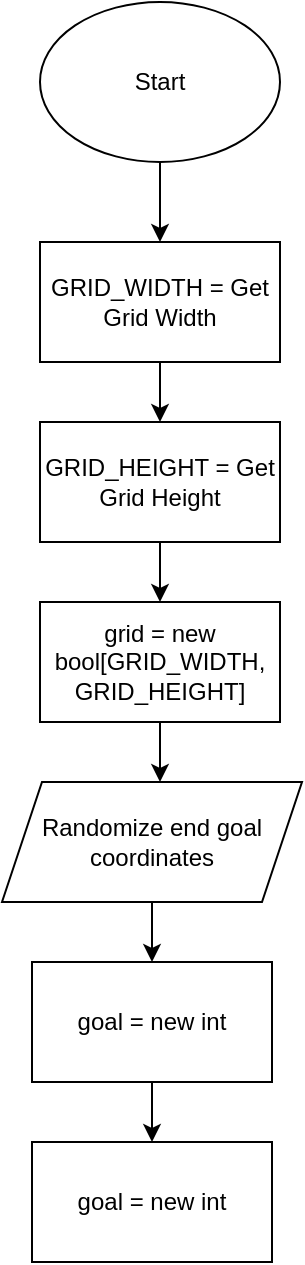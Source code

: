 <mxfile version="16.2.4" type="github">
  <diagram id="7w5shZzXePETHSVYoWxc" name="Page-1">
    <mxGraphModel dx="782" dy="706" grid="1" gridSize="10" guides="1" tooltips="1" connect="1" arrows="1" fold="1" page="1" pageScale="1" pageWidth="850" pageHeight="1100" math="0" shadow="0">
      <root>
        <mxCell id="0" />
        <mxCell id="1" parent="0" />
        <mxCell id="6B_npjOtoBmQOe1TR8oO-1" style="edgeStyle=orthogonalEdgeStyle;rounded=0;orthogonalLoop=1;jettySize=auto;html=1;exitX=0.5;exitY=1;exitDx=0;exitDy=0;" edge="1" parent="1" source="KBZl2YYVLOGSF0I40q8S-2">
          <mxGeometry relative="1" as="geometry">
            <mxPoint x="400" y="440" as="targetPoint" />
          </mxGeometry>
        </mxCell>
        <mxCell id="KBZl2YYVLOGSF0I40q8S-2" value="Start" style="ellipse;whiteSpace=wrap;html=1;" parent="1" vertex="1">
          <mxGeometry x="340" y="320" width="120" height="80" as="geometry" />
        </mxCell>
        <mxCell id="6B_npjOtoBmQOe1TR8oO-4" value="" style="edgeStyle=orthogonalEdgeStyle;rounded=0;orthogonalLoop=1;jettySize=auto;html=1;" edge="1" parent="1" source="6B_npjOtoBmQOe1TR8oO-2" target="6B_npjOtoBmQOe1TR8oO-3">
          <mxGeometry relative="1" as="geometry" />
        </mxCell>
        <mxCell id="6B_npjOtoBmQOe1TR8oO-2" value="GRID_WIDTH = Get Grid Width" style="rounded=0;whiteSpace=wrap;html=1;" vertex="1" parent="1">
          <mxGeometry x="340" y="440" width="120" height="60" as="geometry" />
        </mxCell>
        <mxCell id="6B_npjOtoBmQOe1TR8oO-6" value="" style="edgeStyle=orthogonalEdgeStyle;rounded=0;orthogonalLoop=1;jettySize=auto;html=1;" edge="1" parent="1" source="6B_npjOtoBmQOe1TR8oO-3" target="6B_npjOtoBmQOe1TR8oO-5">
          <mxGeometry relative="1" as="geometry" />
        </mxCell>
        <mxCell id="6B_npjOtoBmQOe1TR8oO-3" value="GRID_HEIGHT = Get Grid Height" style="rounded=0;whiteSpace=wrap;html=1;" vertex="1" parent="1">
          <mxGeometry x="340" y="530" width="120" height="60" as="geometry" />
        </mxCell>
        <mxCell id="6B_npjOtoBmQOe1TR8oO-7" style="edgeStyle=orthogonalEdgeStyle;rounded=0;orthogonalLoop=1;jettySize=auto;html=1;" edge="1" parent="1" source="6B_npjOtoBmQOe1TR8oO-5">
          <mxGeometry relative="1" as="geometry">
            <mxPoint x="400" y="710" as="targetPoint" />
          </mxGeometry>
        </mxCell>
        <mxCell id="6B_npjOtoBmQOe1TR8oO-5" value="grid = new bool[GRID_WIDTH, GRID_HEIGHT]" style="rounded=0;whiteSpace=wrap;html=1;" vertex="1" parent="1">
          <mxGeometry x="340" y="620" width="120" height="60" as="geometry" />
        </mxCell>
        <mxCell id="6B_npjOtoBmQOe1TR8oO-11" value="" style="edgeStyle=orthogonalEdgeStyle;rounded=0;orthogonalLoop=1;jettySize=auto;html=1;" edge="1" parent="1" source="6B_npjOtoBmQOe1TR8oO-9" target="6B_npjOtoBmQOe1TR8oO-10">
          <mxGeometry relative="1" as="geometry" />
        </mxCell>
        <mxCell id="6B_npjOtoBmQOe1TR8oO-9" value="Randomize end goal coordinates" style="shape=parallelogram;perimeter=parallelogramPerimeter;whiteSpace=wrap;html=1;fixedSize=1;" vertex="1" parent="1">
          <mxGeometry x="321" y="710" width="150" height="60" as="geometry" />
        </mxCell>
        <mxCell id="6B_npjOtoBmQOe1TR8oO-13" value="" style="edgeStyle=orthogonalEdgeStyle;rounded=0;orthogonalLoop=1;jettySize=auto;html=1;" edge="1" parent="1" source="6B_npjOtoBmQOe1TR8oO-10" target="6B_npjOtoBmQOe1TR8oO-12">
          <mxGeometry relative="1" as="geometry" />
        </mxCell>
        <mxCell id="6B_npjOtoBmQOe1TR8oO-10" value="goal = new int" style="whiteSpace=wrap;html=1;" vertex="1" parent="1">
          <mxGeometry x="336" y="800" width="120" height="60" as="geometry" />
        </mxCell>
        <mxCell id="6B_npjOtoBmQOe1TR8oO-12" value="goal = new int" style="whiteSpace=wrap;html=1;" vertex="1" parent="1">
          <mxGeometry x="336" y="890" width="120" height="60" as="geometry" />
        </mxCell>
      </root>
    </mxGraphModel>
  </diagram>
</mxfile>
